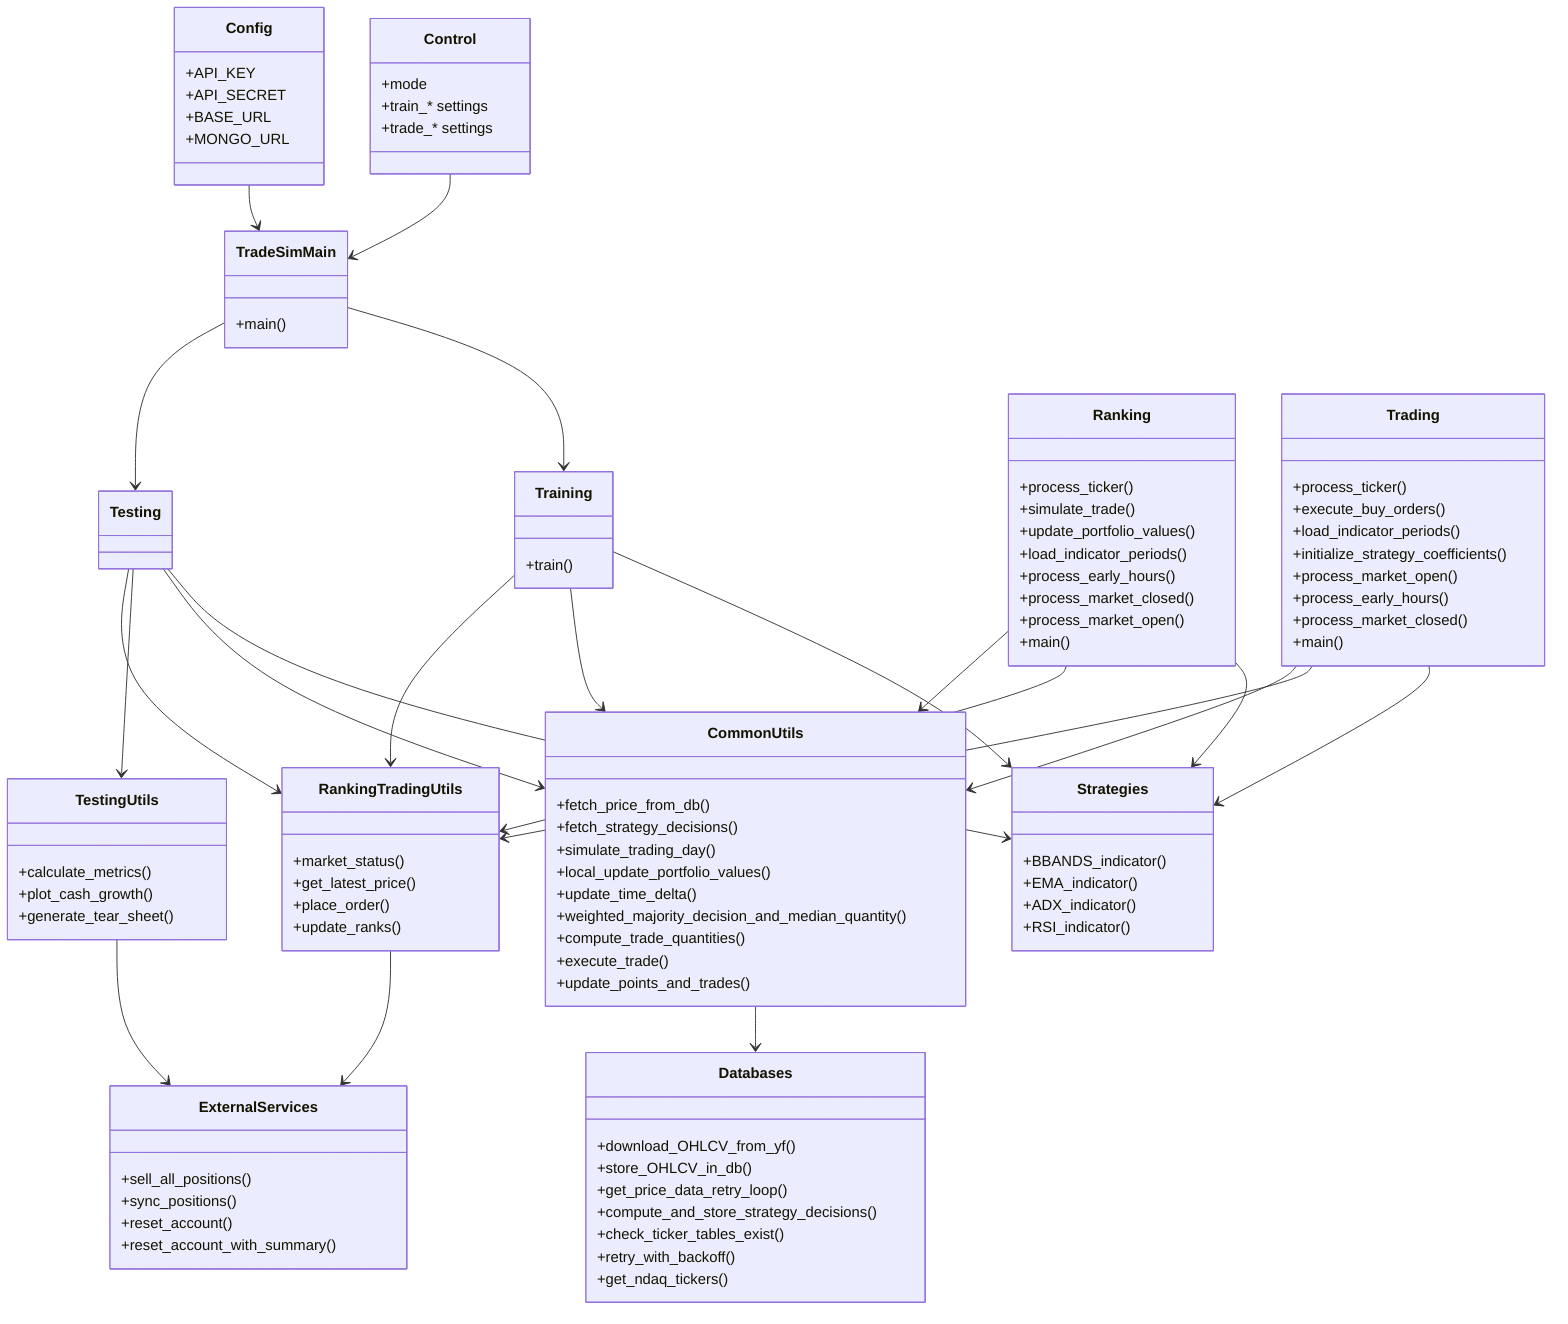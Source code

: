 classDiagram
    class Control {
        +mode
        +train_* settings
        +trade_* settings
    }
    class Config {
        +API_KEY
        +API_SECRET
        +BASE_URL
        +MONGO_URL
    }
    class TradeSimMain {
        +main()
    }
    class Training {
        +train()
    }
    class Testing
    class Ranking {
        +process_ticker()
        +simulate_trade()
        +update_portfolio_values()
        +load_indicator_periods()
        +process_early_hours()
        +process_market_closed()
        +process_market_open()
        +main()
    }
    class Trading {
        +process_ticker()
        +execute_buy_orders()
        +load_indicator_periods()
        +initialize_strategy_coefficients()
        +process_market_open()
        +process_early_hours()
        +process_market_closed()
        +main()
    }
    class Strategies {
        +BBANDS_indicator()
        +EMA_indicator()
        +ADX_indicator()
        +RSI_indicator()
    }
    class CommonUtils {
        +fetch_price_from_db()
        +fetch_strategy_decisions()
        +simulate_trading_day()
        +local_update_portfolio_values()
        +update_time_delta()
        +weighted_majority_decision_and_median_quantity()
        +compute_trade_quantities()
        +execute_trade()
        +update_points_and_trades()
    }
    class RankingTradingUtils {
        +market_status()
        +get_latest_price()
        +place_order()
        +update_ranks()
    }
    class TestingUtils {
        +calculate_metrics()
        +plot_cash_growth()
        +generate_tear_sheet()
    }
    class Databases {
        +download_OHLCV_from_yf()
        +store_OHLCV_in_db()
        +get_price_data_retry_loop()
        +compute_and_store_strategy_decisions()
        +check_ticker_tables_exist()
        +retry_with_backoff()
        +get_ndaq_tickers()
    }
    class ExternalServices {
        +sell_all_positions()
        +sync_positions()
        +reset_account()
        +reset_account_with_summary()
    }

    Control --> TradeSimMain
    Config --> TradeSimMain

    TradeSimMain --> Training
    TradeSimMain --> Testing

    Training --> Strategies
    Training --> CommonUtils
    Training --> RankingTradingUtils

    Testing --> Strategies
    Testing --> CommonUtils
    Testing --> TestingUtils
    Testing --> RankingTradingUtils

    Ranking --> Strategies
    Ranking --> RankingTradingUtils
    Ranking --> CommonUtils

    Trading --> Strategies
    Trading --> RankingTradingUtils
    Trading --> CommonUtils

    CommonUtils --> Databases
    RankingTradingUtils --> ExternalServices
    TestingUtils --> ExternalServices